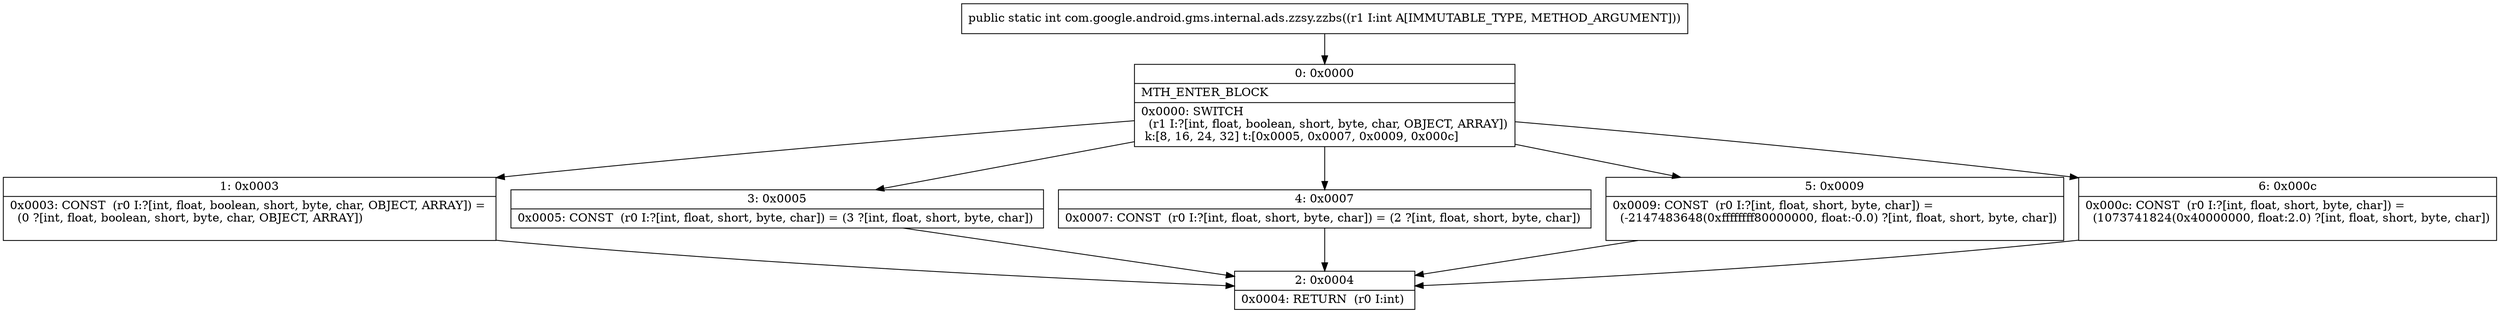 digraph "CFG forcom.google.android.gms.internal.ads.zzsy.zzbs(I)I" {
Node_0 [shape=record,label="{0\:\ 0x0000|MTH_ENTER_BLOCK\l|0x0000: SWITCH  \l  (r1 I:?[int, float, boolean, short, byte, char, OBJECT, ARRAY])\l k:[8, 16, 24, 32] t:[0x0005, 0x0007, 0x0009, 0x000c] \l}"];
Node_1 [shape=record,label="{1\:\ 0x0003|0x0003: CONST  (r0 I:?[int, float, boolean, short, byte, char, OBJECT, ARRAY]) = \l  (0 ?[int, float, boolean, short, byte, char, OBJECT, ARRAY])\l \l}"];
Node_2 [shape=record,label="{2\:\ 0x0004|0x0004: RETURN  (r0 I:int) \l}"];
Node_3 [shape=record,label="{3\:\ 0x0005|0x0005: CONST  (r0 I:?[int, float, short, byte, char]) = (3 ?[int, float, short, byte, char]) \l}"];
Node_4 [shape=record,label="{4\:\ 0x0007|0x0007: CONST  (r0 I:?[int, float, short, byte, char]) = (2 ?[int, float, short, byte, char]) \l}"];
Node_5 [shape=record,label="{5\:\ 0x0009|0x0009: CONST  (r0 I:?[int, float, short, byte, char]) = \l  (\-2147483648(0xffffffff80000000, float:\-0.0) ?[int, float, short, byte, char])\l \l}"];
Node_6 [shape=record,label="{6\:\ 0x000c|0x000c: CONST  (r0 I:?[int, float, short, byte, char]) = \l  (1073741824(0x40000000, float:2.0) ?[int, float, short, byte, char])\l \l}"];
MethodNode[shape=record,label="{public static int com.google.android.gms.internal.ads.zzsy.zzbs((r1 I:int A[IMMUTABLE_TYPE, METHOD_ARGUMENT])) }"];
MethodNode -> Node_0;
Node_0 -> Node_1;
Node_0 -> Node_3;
Node_0 -> Node_4;
Node_0 -> Node_5;
Node_0 -> Node_6;
Node_1 -> Node_2;
Node_3 -> Node_2;
Node_4 -> Node_2;
Node_5 -> Node_2;
Node_6 -> Node_2;
}


